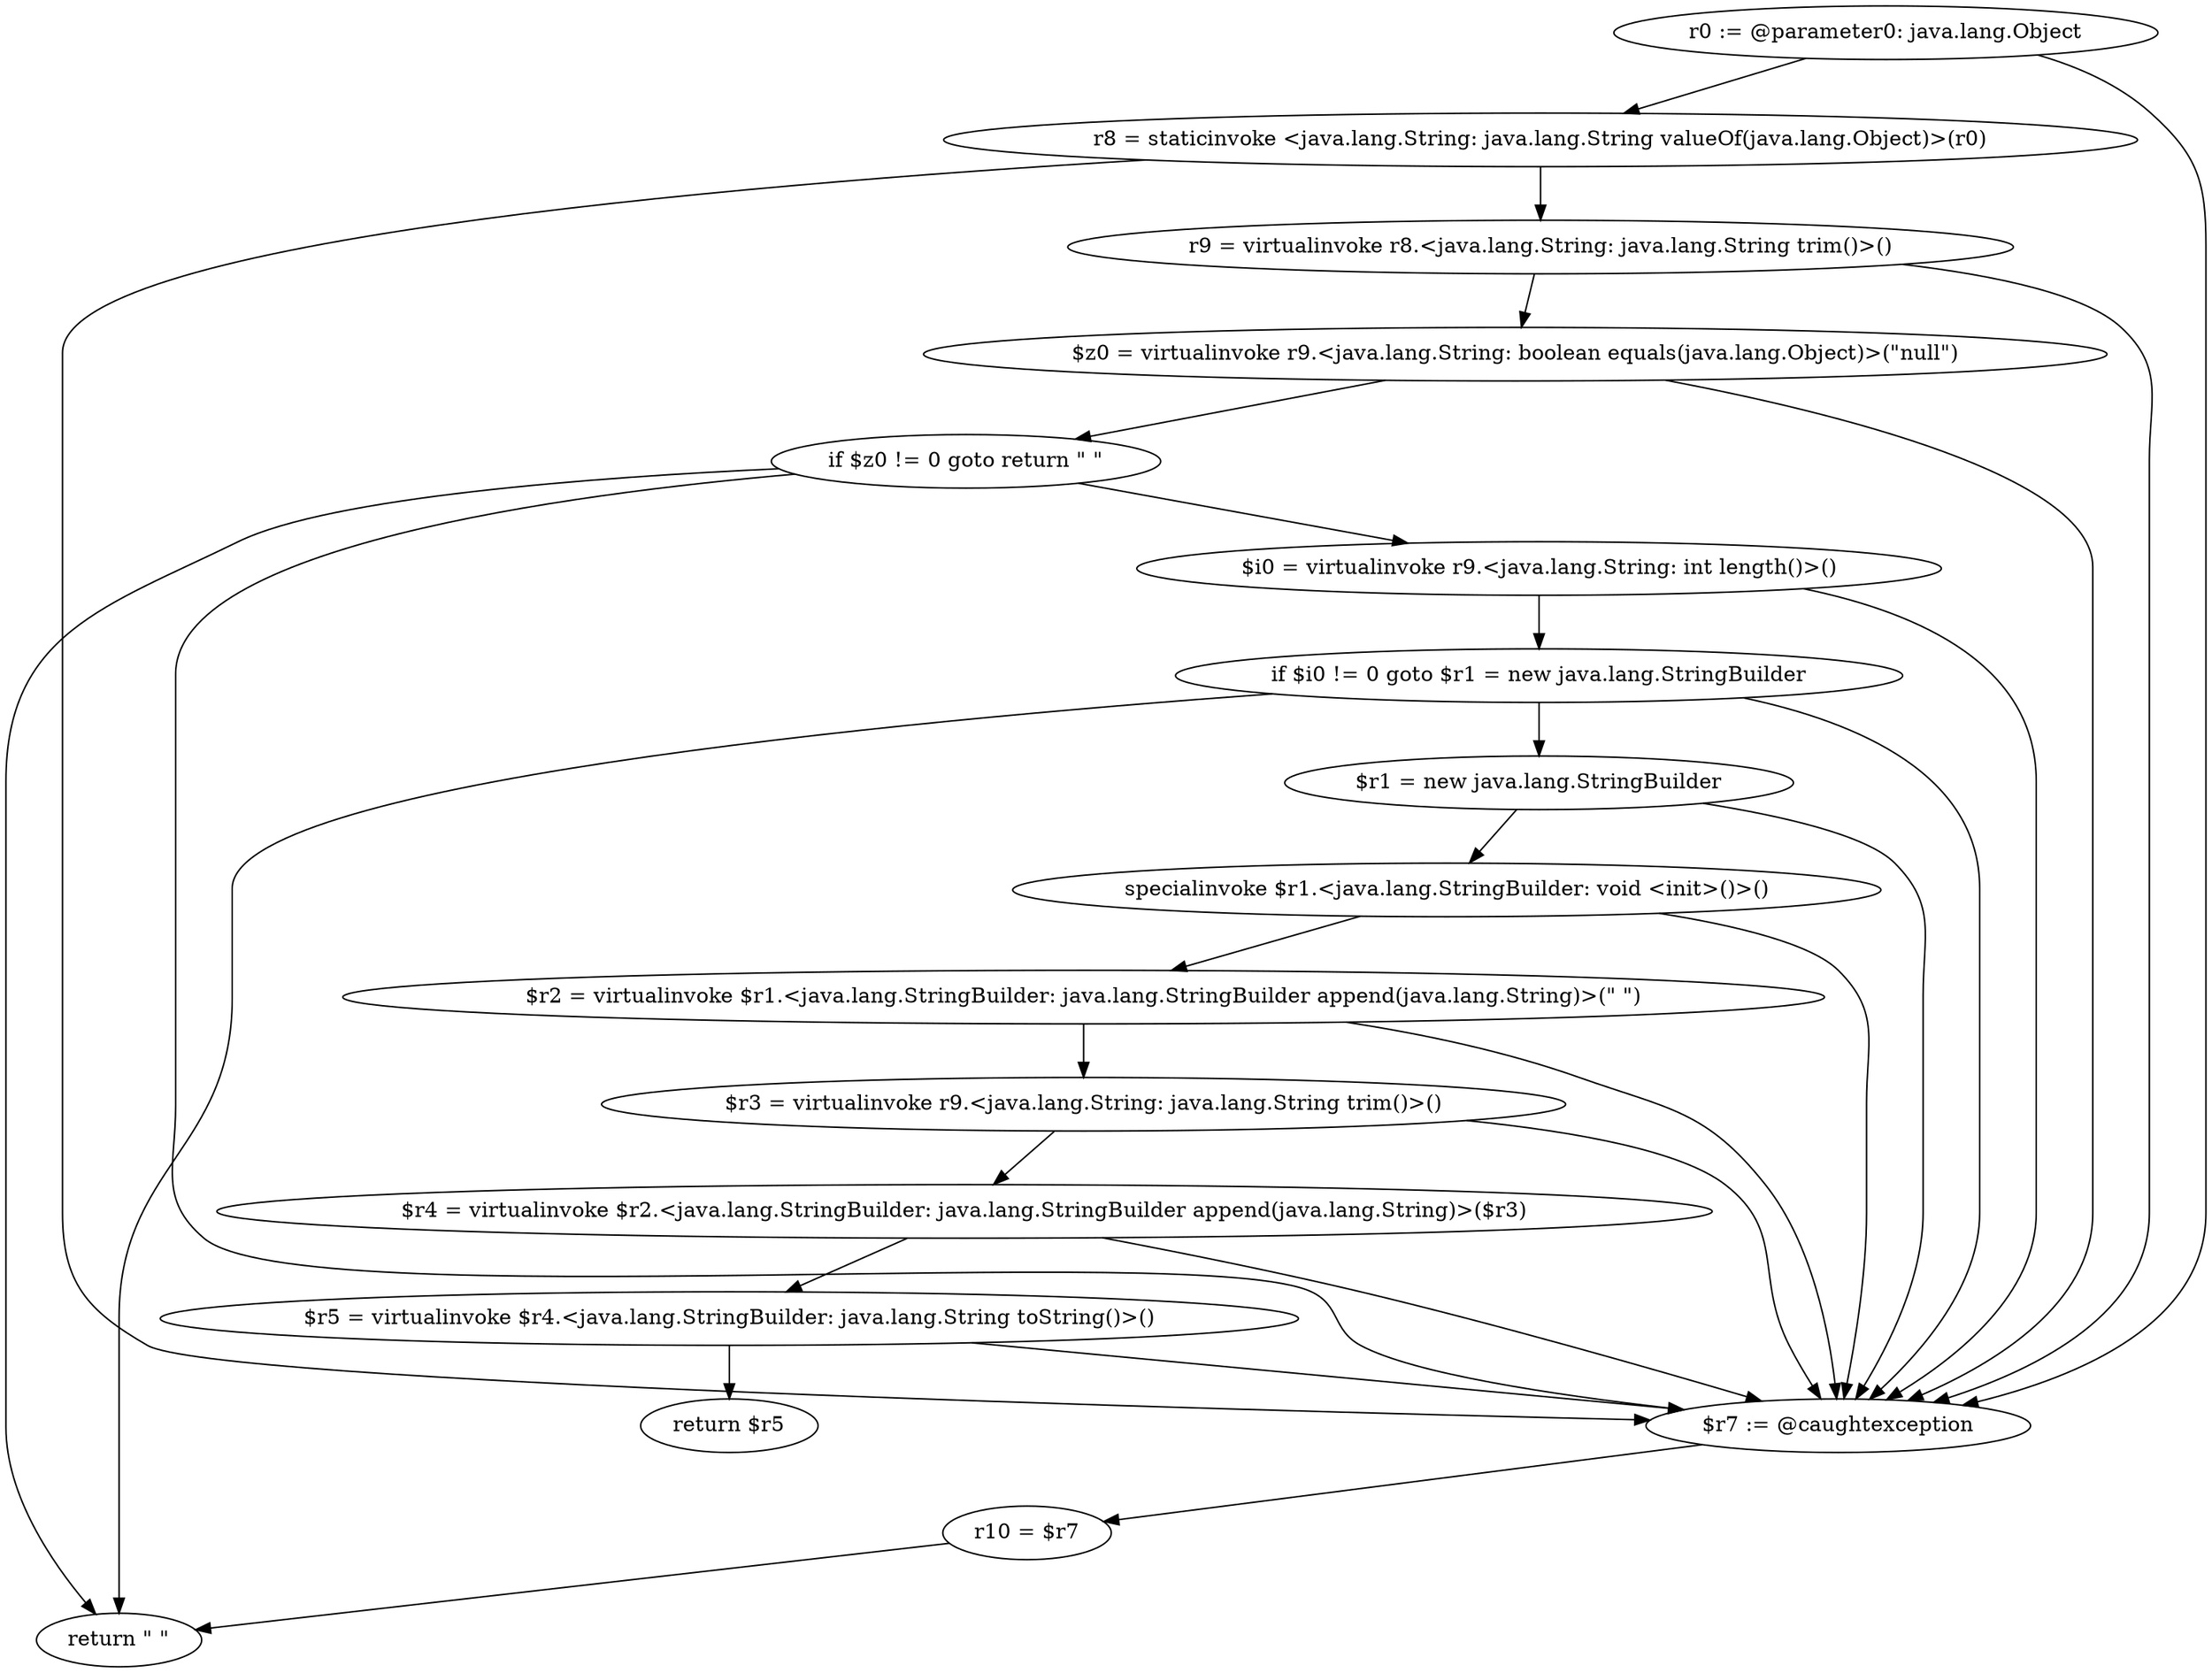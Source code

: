 digraph "unitGraph" {
    "r0 := @parameter0: java.lang.Object"
    "r8 = staticinvoke <java.lang.String: java.lang.String valueOf(java.lang.Object)>(r0)"
    "r9 = virtualinvoke r8.<java.lang.String: java.lang.String trim()>()"
    "$z0 = virtualinvoke r9.<java.lang.String: boolean equals(java.lang.Object)>(\"null\")"
    "if $z0 != 0 goto return \"&nbsp;\""
    "$i0 = virtualinvoke r9.<java.lang.String: int length()>()"
    "if $i0 != 0 goto $r1 = new java.lang.StringBuilder"
    "return \"&nbsp;\""
    "$r1 = new java.lang.StringBuilder"
    "specialinvoke $r1.<java.lang.StringBuilder: void <init>()>()"
    "$r2 = virtualinvoke $r1.<java.lang.StringBuilder: java.lang.StringBuilder append(java.lang.String)>(\" \")"
    "$r3 = virtualinvoke r9.<java.lang.String: java.lang.String trim()>()"
    "$r4 = virtualinvoke $r2.<java.lang.StringBuilder: java.lang.StringBuilder append(java.lang.String)>($r3)"
    "$r5 = virtualinvoke $r4.<java.lang.StringBuilder: java.lang.String toString()>()"
    "return $r5"
    "$r7 := @caughtexception"
    "r10 = $r7"
    "r0 := @parameter0: java.lang.Object"->"r8 = staticinvoke <java.lang.String: java.lang.String valueOf(java.lang.Object)>(r0)";
    "r0 := @parameter0: java.lang.Object"->"$r7 := @caughtexception";
    "r8 = staticinvoke <java.lang.String: java.lang.String valueOf(java.lang.Object)>(r0)"->"r9 = virtualinvoke r8.<java.lang.String: java.lang.String trim()>()";
    "r8 = staticinvoke <java.lang.String: java.lang.String valueOf(java.lang.Object)>(r0)"->"$r7 := @caughtexception";
    "r9 = virtualinvoke r8.<java.lang.String: java.lang.String trim()>()"->"$z0 = virtualinvoke r9.<java.lang.String: boolean equals(java.lang.Object)>(\"null\")";
    "r9 = virtualinvoke r8.<java.lang.String: java.lang.String trim()>()"->"$r7 := @caughtexception";
    "$z0 = virtualinvoke r9.<java.lang.String: boolean equals(java.lang.Object)>(\"null\")"->"if $z0 != 0 goto return \"&nbsp;\"";
    "$z0 = virtualinvoke r9.<java.lang.String: boolean equals(java.lang.Object)>(\"null\")"->"$r7 := @caughtexception";
    "if $z0 != 0 goto return \"&nbsp;\""->"$i0 = virtualinvoke r9.<java.lang.String: int length()>()";
    "if $z0 != 0 goto return \"&nbsp;\""->"return \"&nbsp;\"";
    "if $z0 != 0 goto return \"&nbsp;\""->"$r7 := @caughtexception";
    "$i0 = virtualinvoke r9.<java.lang.String: int length()>()"->"if $i0 != 0 goto $r1 = new java.lang.StringBuilder";
    "$i0 = virtualinvoke r9.<java.lang.String: int length()>()"->"$r7 := @caughtexception";
    "if $i0 != 0 goto $r1 = new java.lang.StringBuilder"->"return \"&nbsp;\"";
    "if $i0 != 0 goto $r1 = new java.lang.StringBuilder"->"$r1 = new java.lang.StringBuilder";
    "if $i0 != 0 goto $r1 = new java.lang.StringBuilder"->"$r7 := @caughtexception";
    "$r1 = new java.lang.StringBuilder"->"specialinvoke $r1.<java.lang.StringBuilder: void <init>()>()";
    "$r1 = new java.lang.StringBuilder"->"$r7 := @caughtexception";
    "specialinvoke $r1.<java.lang.StringBuilder: void <init>()>()"->"$r2 = virtualinvoke $r1.<java.lang.StringBuilder: java.lang.StringBuilder append(java.lang.String)>(\" \")";
    "specialinvoke $r1.<java.lang.StringBuilder: void <init>()>()"->"$r7 := @caughtexception";
    "$r2 = virtualinvoke $r1.<java.lang.StringBuilder: java.lang.StringBuilder append(java.lang.String)>(\" \")"->"$r3 = virtualinvoke r9.<java.lang.String: java.lang.String trim()>()";
    "$r2 = virtualinvoke $r1.<java.lang.StringBuilder: java.lang.StringBuilder append(java.lang.String)>(\" \")"->"$r7 := @caughtexception";
    "$r3 = virtualinvoke r9.<java.lang.String: java.lang.String trim()>()"->"$r4 = virtualinvoke $r2.<java.lang.StringBuilder: java.lang.StringBuilder append(java.lang.String)>($r3)";
    "$r3 = virtualinvoke r9.<java.lang.String: java.lang.String trim()>()"->"$r7 := @caughtexception";
    "$r4 = virtualinvoke $r2.<java.lang.StringBuilder: java.lang.StringBuilder append(java.lang.String)>($r3)"->"$r5 = virtualinvoke $r4.<java.lang.StringBuilder: java.lang.String toString()>()";
    "$r4 = virtualinvoke $r2.<java.lang.StringBuilder: java.lang.StringBuilder append(java.lang.String)>($r3)"->"$r7 := @caughtexception";
    "$r5 = virtualinvoke $r4.<java.lang.StringBuilder: java.lang.String toString()>()"->"return $r5";
    "$r5 = virtualinvoke $r4.<java.lang.StringBuilder: java.lang.String toString()>()"->"$r7 := @caughtexception";
    "$r7 := @caughtexception"->"r10 = $r7";
    "r10 = $r7"->"return \"&nbsp;\"";
}

